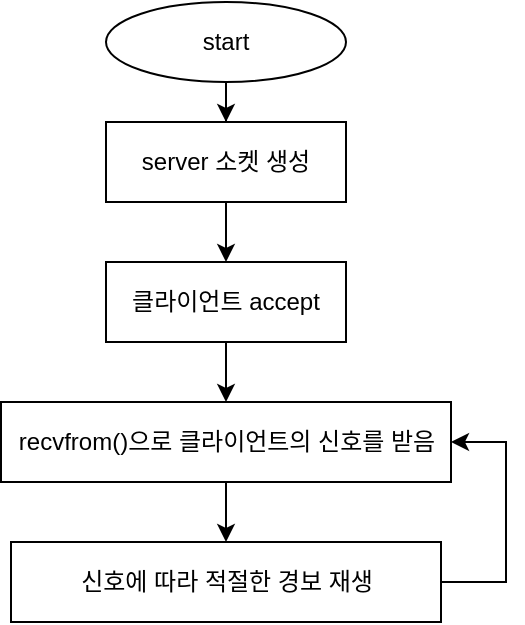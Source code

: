 <mxfile version="13.3.0" type="device"><diagram id="C5RBs43oDa-KdzZeNtuy" name="Page-1"><mxGraphModel dx="409" dy="416" grid="1" gridSize="10" guides="1" tooltips="1" connect="1" arrows="1" fold="1" page="1" pageScale="1" pageWidth="827" pageHeight="1169" math="0" shadow="0"><root><mxCell id="WIyWlLk6GJQsqaUBKTNV-0"/><mxCell id="WIyWlLk6GJQsqaUBKTNV-1" parent="WIyWlLk6GJQsqaUBKTNV-0"/><mxCell id="-gk5hreMlQxrx3BURWvK-2" style="edgeStyle=orthogonalEdgeStyle;rounded=0;orthogonalLoop=1;jettySize=auto;html=1;entryX=0.5;entryY=0;entryDx=0;entryDy=0;" edge="1" parent="WIyWlLk6GJQsqaUBKTNV-1" source="-gk5hreMlQxrx3BURWvK-0" target="-gk5hreMlQxrx3BURWvK-1"><mxGeometry relative="1" as="geometry"/></mxCell><mxCell id="-gk5hreMlQxrx3BURWvK-0" value="start" style="ellipse;whiteSpace=wrap;html=1;" vertex="1" parent="WIyWlLk6GJQsqaUBKTNV-1"><mxGeometry x="120" y="120" width="120" height="40" as="geometry"/></mxCell><mxCell id="-gk5hreMlQxrx3BURWvK-4" value="" style="edgeStyle=orthogonalEdgeStyle;rounded=0;orthogonalLoop=1;jettySize=auto;html=1;" edge="1" parent="WIyWlLk6GJQsqaUBKTNV-1" source="-gk5hreMlQxrx3BURWvK-1" target="-gk5hreMlQxrx3BURWvK-3"><mxGeometry relative="1" as="geometry"/></mxCell><mxCell id="-gk5hreMlQxrx3BURWvK-1" value="server 소켓 생성" style="rounded=0;whiteSpace=wrap;html=1;" vertex="1" parent="WIyWlLk6GJQsqaUBKTNV-1"><mxGeometry x="120" y="180" width="120" height="40" as="geometry"/></mxCell><mxCell id="-gk5hreMlQxrx3BURWvK-6" value="" style="edgeStyle=orthogonalEdgeStyle;rounded=0;orthogonalLoop=1;jettySize=auto;html=1;" edge="1" parent="WIyWlLk6GJQsqaUBKTNV-1" source="-gk5hreMlQxrx3BURWvK-3" target="-gk5hreMlQxrx3BURWvK-32"><mxGeometry relative="1" as="geometry"><mxPoint x="180" y="310" as="targetPoint"/></mxGeometry></mxCell><mxCell id="-gk5hreMlQxrx3BURWvK-3" value="클라이언트 accept" style="rounded=0;whiteSpace=wrap;html=1;" vertex="1" parent="WIyWlLk6GJQsqaUBKTNV-1"><mxGeometry x="120" y="250" width="120" height="40" as="geometry"/></mxCell><mxCell id="-gk5hreMlQxrx3BURWvK-35" value="" style="edgeStyle=orthogonalEdgeStyle;rounded=0;orthogonalLoop=1;jettySize=auto;html=1;" edge="1" parent="WIyWlLk6GJQsqaUBKTNV-1" source="-gk5hreMlQxrx3BURWvK-32" target="-gk5hreMlQxrx3BURWvK-34"><mxGeometry relative="1" as="geometry"/></mxCell><mxCell id="-gk5hreMlQxrx3BURWvK-32" value="recvfrom()으로 클라이언트의 신호를 받음" style="rounded=0;whiteSpace=wrap;html=1;" vertex="1" parent="WIyWlLk6GJQsqaUBKTNV-1"><mxGeometry x="67.5" y="320" width="225" height="40" as="geometry"/></mxCell><mxCell id="-gk5hreMlQxrx3BURWvK-36" style="edgeStyle=orthogonalEdgeStyle;rounded=0;orthogonalLoop=1;jettySize=auto;html=1;entryX=1;entryY=0.5;entryDx=0;entryDy=0;" edge="1" parent="WIyWlLk6GJQsqaUBKTNV-1" source="-gk5hreMlQxrx3BURWvK-34" target="-gk5hreMlQxrx3BURWvK-32"><mxGeometry relative="1" as="geometry"><mxPoint x="320" y="330" as="targetPoint"/><Array as="points"><mxPoint x="320" y="410"/><mxPoint x="320" y="340"/></Array></mxGeometry></mxCell><mxCell id="-gk5hreMlQxrx3BURWvK-34" value="신호에 따라 적절한 경보 재생" style="rounded=0;whiteSpace=wrap;html=1;" vertex="1" parent="WIyWlLk6GJQsqaUBKTNV-1"><mxGeometry x="72.5" y="390" width="215" height="40" as="geometry"/></mxCell></root></mxGraphModel></diagram></mxfile>